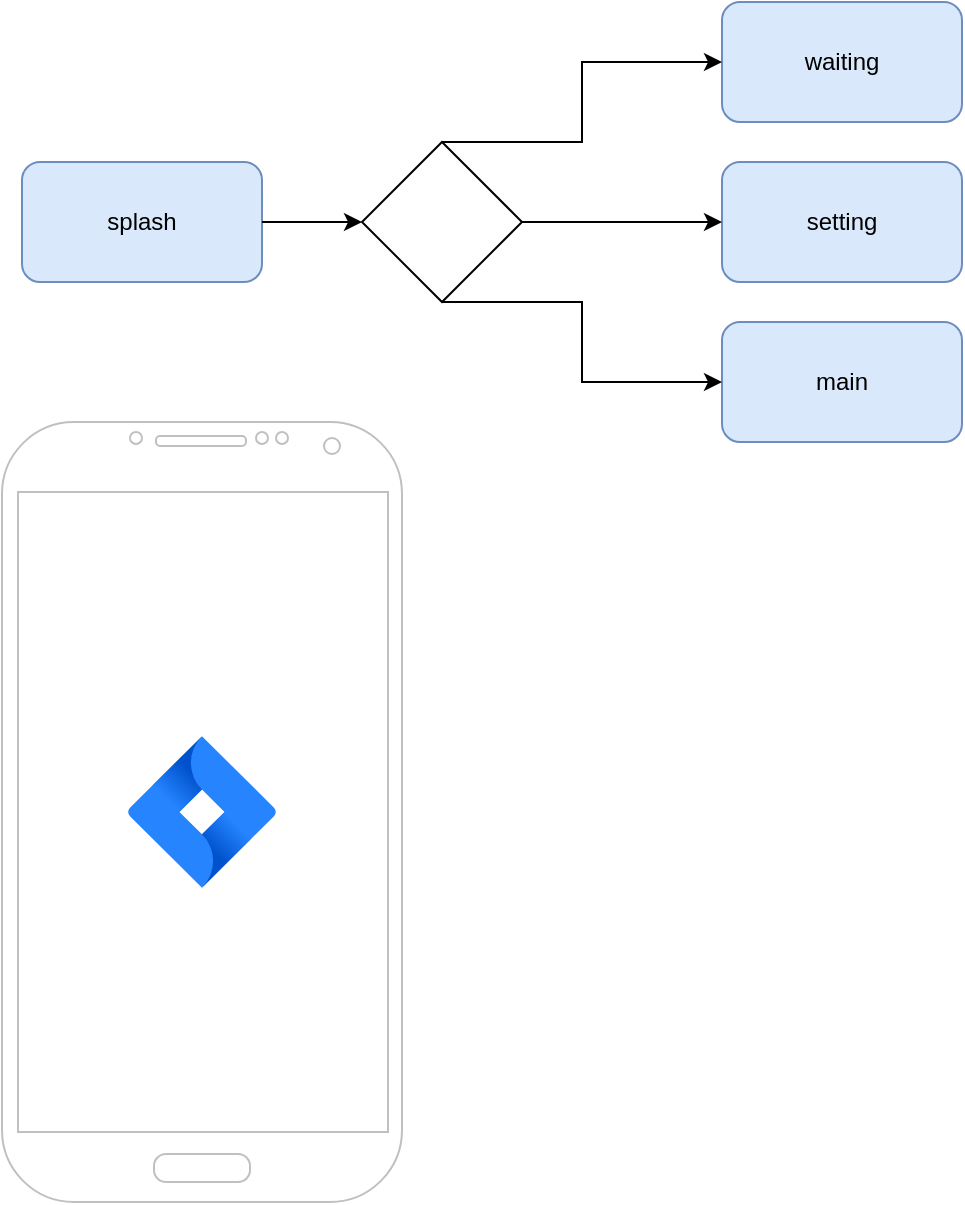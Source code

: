 <mxfile version="15.8.3" type="github" pages="4">
  <diagram id="C5RBs43oDa-KdzZeNtuy" name="splash">
    <mxGraphModel dx="786" dy="494" grid="1" gridSize="10" guides="1" tooltips="1" connect="1" arrows="1" fold="1" page="1" pageScale="1" pageWidth="827" pageHeight="1169" math="0" shadow="0">
      <root>
        <mxCell id="WIyWlLk6GJQsqaUBKTNV-0" />
        <mxCell id="WIyWlLk6GJQsqaUBKTNV-1" parent="WIyWlLk6GJQsqaUBKTNV-0" />
        <mxCell id="5xpum-bl5iMLg7xac366-0" value="splash" style="rounded=1;whiteSpace=wrap;html=1;fillColor=#dae8fc;strokeColor=#6c8ebf;" parent="WIyWlLk6GJQsqaUBKTNV-1" vertex="1">
          <mxGeometry x="90" y="120" width="120" height="60" as="geometry" />
        </mxCell>
        <mxCell id="5xpum-bl5iMLg7xac366-1" value="" style="rhombus;whiteSpace=wrap;html=1;" parent="WIyWlLk6GJQsqaUBKTNV-1" vertex="1">
          <mxGeometry x="260" y="110" width="80" height="80" as="geometry" />
        </mxCell>
        <mxCell id="5xpum-bl5iMLg7xac366-2" value="waiting" style="rounded=1;whiteSpace=wrap;html=1;fillColor=#dae8fc;strokeColor=#6c8ebf;" parent="WIyWlLk6GJQsqaUBKTNV-1" vertex="1">
          <mxGeometry x="440" y="40" width="120" height="60" as="geometry" />
        </mxCell>
        <mxCell id="5xpum-bl5iMLg7xac366-3" value="setting" style="rounded=1;whiteSpace=wrap;html=1;fillColor=#dae8fc;strokeColor=#6c8ebf;" parent="WIyWlLk6GJQsqaUBKTNV-1" vertex="1">
          <mxGeometry x="440" y="120" width="120" height="60" as="geometry" />
        </mxCell>
        <mxCell id="5xpum-bl5iMLg7xac366-4" value="main" style="rounded=1;whiteSpace=wrap;html=1;fillColor=#dae8fc;strokeColor=#6c8ebf;" parent="WIyWlLk6GJQsqaUBKTNV-1" vertex="1">
          <mxGeometry x="440" y="200" width="120" height="60" as="geometry" />
        </mxCell>
        <mxCell id="5xpum-bl5iMLg7xac366-8" value="" style="edgeStyle=elbowEdgeStyle;elbow=horizontal;endArrow=classic;html=1;rounded=0;exitX=0.5;exitY=0;exitDx=0;exitDy=0;entryX=0;entryY=0.5;entryDx=0;entryDy=0;" parent="WIyWlLk6GJQsqaUBKTNV-1" source="5xpum-bl5iMLg7xac366-1" target="5xpum-bl5iMLg7xac366-2" edge="1">
          <mxGeometry width="50" height="50" relative="1" as="geometry">
            <mxPoint x="370" y="140" as="sourcePoint" />
            <mxPoint x="420" y="90" as="targetPoint" />
          </mxGeometry>
        </mxCell>
        <mxCell id="5xpum-bl5iMLg7xac366-9" value="" style="edgeStyle=elbowEdgeStyle;elbow=horizontal;endArrow=classic;html=1;rounded=0;entryX=0;entryY=0.5;entryDx=0;entryDy=0;" parent="WIyWlLk6GJQsqaUBKTNV-1" edge="1">
          <mxGeometry width="50" height="50" relative="1" as="geometry">
            <mxPoint x="210" y="150" as="sourcePoint" />
            <mxPoint x="260" y="150" as="targetPoint" />
          </mxGeometry>
        </mxCell>
        <mxCell id="5xpum-bl5iMLg7xac366-10" value="" style="edgeStyle=elbowEdgeStyle;elbow=horizontal;endArrow=classic;html=1;rounded=0;entryX=0;entryY=0.5;entryDx=0;entryDy=0;exitX=1;exitY=0.5;exitDx=0;exitDy=0;" parent="WIyWlLk6GJQsqaUBKTNV-1" source="5xpum-bl5iMLg7xac366-1" target="5xpum-bl5iMLg7xac366-3" edge="1">
          <mxGeometry width="50" height="50" relative="1" as="geometry">
            <mxPoint x="350" y="160" as="sourcePoint" />
            <mxPoint x="450" y="80" as="targetPoint" />
          </mxGeometry>
        </mxCell>
        <mxCell id="5xpum-bl5iMLg7xac366-11" value="" style="edgeStyle=elbowEdgeStyle;elbow=horizontal;endArrow=classic;html=1;rounded=0;entryX=0;entryY=0.5;entryDx=0;entryDy=0;exitX=0.5;exitY=1;exitDx=0;exitDy=0;" parent="WIyWlLk6GJQsqaUBKTNV-1" source="5xpum-bl5iMLg7xac366-1" target="5xpum-bl5iMLg7xac366-4" edge="1">
          <mxGeometry width="50" height="50" relative="1" as="geometry">
            <mxPoint x="340" y="150" as="sourcePoint" />
            <mxPoint x="450" y="80" as="targetPoint" />
          </mxGeometry>
        </mxCell>
        <mxCell id="fwIop3vIWOmUfU-kBnE2-0" value="" style="verticalLabelPosition=bottom;verticalAlign=top;html=1;shadow=0;dashed=0;strokeWidth=1;shape=mxgraph.android.phone2;strokeColor=#c0c0c0;" vertex="1" parent="WIyWlLk6GJQsqaUBKTNV-1">
          <mxGeometry x="80" y="250" width="200" height="390" as="geometry" />
        </mxCell>
        <mxCell id="fwIop3vIWOmUfU-kBnE2-1" value="" style="image;image=img/lib/atlassian/Jira_Software_Logo.svg;" vertex="1" parent="WIyWlLk6GJQsqaUBKTNV-1">
          <mxGeometry x="143" y="407" width="74" height="76" as="geometry" />
        </mxCell>
      </root>
    </mxGraphModel>
  </diagram>
  <diagram id="9T6h2zNeUvlu5cpBUSs7" name="setting">
    <mxGraphModel dx="786" dy="494" grid="1" gridSize="10" guides="1" tooltips="1" connect="1" arrows="1" fold="1" page="1" pageScale="1" pageWidth="827" pageHeight="1169" math="0" shadow="0">
      <root>
        <mxCell id="ZFLbKmxvffqf2EXSExVg-0" />
        <mxCell id="ZFLbKmxvffqf2EXSExVg-1" parent="ZFLbKmxvffqf2EXSExVg-0" />
        <mxCell id="iC9Gfh6yuaCvdCF-_yrg-6" style="edgeStyle=orthogonalEdgeStyle;rounded=0;orthogonalLoop=1;jettySize=auto;html=1;exitX=0.5;exitY=1;exitDx=0;exitDy=0;entryX=0.5;entryY=0;entryDx=0;entryDy=0;" parent="ZFLbKmxvffqf2EXSExVg-1" source="iC9Gfh6yuaCvdCF-_yrg-2" target="iC9Gfh6yuaCvdCF-_yrg-3" edge="1">
          <mxGeometry relative="1" as="geometry" />
        </mxCell>
        <mxCell id="iC9Gfh6yuaCvdCF-_yrg-2" value="input&lt;br&gt;&lt;div&gt;&lt;div style=&quot;text-align: justify&quot;&gt;&lt;span style=&quot;white-space: pre&quot;&gt; &lt;/span&gt;email&lt;/div&gt;&lt;div style=&quot;text-align: center&quot;&gt;&lt;div style=&quot;text-align: justify&quot;&gt;&lt;span style=&quot;white-space: pre&quot;&gt; &lt;/span&gt;domain&lt;/div&gt;&lt;div style=&quot;text-align: justify&quot;&gt;&lt;font color=&quot;#97d077&quot;&gt;&lt;span style=&quot;white-space: pre&quot;&gt; imei / uuid&lt;/span&gt;&lt;br&gt;&lt;/font&gt;&lt;/div&gt;&lt;div style=&quot;text-align: justify&quot;&gt;&lt;span style=&quot;white-space: pre&quot;&gt;&lt;span style=&quot;white-space: pre&quot;&gt;&lt;font color=&quot;#97d077&quot;&gt; *device-info&lt;/font&gt;&lt;/span&gt;&lt;br&gt;&lt;/span&gt;&lt;/div&gt;&lt;/div&gt;&lt;/div&gt;" style="rounded=0;whiteSpace=wrap;html=1;align=left;" parent="ZFLbKmxvffqf2EXSExVg-1" vertex="1">
          <mxGeometry x="490" y="110" width="120" height="90" as="geometry" />
        </mxCell>
        <mxCell id="iC9Gfh6yuaCvdCF-_yrg-7" style="edgeStyle=orthogonalEdgeStyle;rounded=0;orthogonalLoop=1;jettySize=auto;html=1;exitX=0.5;exitY=1;exitDx=0;exitDy=0;entryX=0.5;entryY=0;entryDx=0;entryDy=0;" parent="ZFLbKmxvffqf2EXSExVg-1" source="iC9Gfh6yuaCvdCF-_yrg-3" target="iC9Gfh6yuaCvdCF-_yrg-5" edge="1">
          <mxGeometry relative="1" as="geometry" />
        </mxCell>
        <mxCell id="iC9Gfh6yuaCvdCF-_yrg-3" value="sukses &lt;br&gt;input?" style="rhombus;whiteSpace=wrap;html=1;align=center;" parent="ZFLbKmxvffqf2EXSExVg-1" vertex="1">
          <mxGeometry x="510" y="250" width="80" height="80" as="geometry" />
        </mxCell>
        <mxCell id="iC9Gfh6yuaCvdCF-_yrg-4" value="waiting" style="rounded=1;whiteSpace=wrap;html=1;align=center;fillColor=#dae8fc;strokeColor=#6c8ebf;" parent="ZFLbKmxvffqf2EXSExVg-1" vertex="1">
          <mxGeometry x="490" y="480" width="120" height="60" as="geometry" />
        </mxCell>
        <mxCell id="iC9Gfh6yuaCvdCF-_yrg-8" style="edgeStyle=orthogonalEdgeStyle;rounded=0;orthogonalLoop=1;jettySize=auto;html=1;exitX=0.5;exitY=1;exitDx=0;exitDy=0;entryX=0.5;entryY=0;entryDx=0;entryDy=0;" parent="ZFLbKmxvffqf2EXSExVg-1" source="iC9Gfh6yuaCvdCF-_yrg-5" target="iC9Gfh6yuaCvdCF-_yrg-4" edge="1">
          <mxGeometry relative="1" as="geometry" />
        </mxCell>
        <mxCell id="iC9Gfh6yuaCvdCF-_yrg-5" value="Config.registrationStatus=0" style="rounded=0;whiteSpace=wrap;html=1;align=center;" parent="ZFLbKmxvffqf2EXSExVg-1" vertex="1">
          <mxGeometry x="460" y="360" width="180" height="60" as="geometry" />
        </mxCell>
        <mxCell id="Ud8A59zaOkv788eBlPia-0" value="setting" style="text;html=1;strokeColor=none;fillColor=none;align=center;verticalAlign=middle;whiteSpace=wrap;rounded=0;fontColor=#000000;fontSize=32;" parent="ZFLbKmxvffqf2EXSExVg-1" vertex="1">
          <mxGeometry x="290" y="10" width="60" height="30" as="geometry" />
        </mxCell>
        <mxCell id="1I9Ab11Hd-vQ4LtbanYM-2" style="edgeStyle=orthogonalEdgeStyle;rounded=0;orthogonalLoop=1;jettySize=auto;html=1;exitX=1;exitY=0.5;exitDx=0;exitDy=0;fontSize=32;fontColor=#000000;" parent="ZFLbKmxvffqf2EXSExVg-1" source="1I9Ab11Hd-vQ4LtbanYM-0" target="1I9Ab11Hd-vQ4LtbanYM-1" edge="1">
          <mxGeometry relative="1" as="geometry" />
        </mxCell>
        <mxCell id="1I9Ab11Hd-vQ4LtbanYM-0" value="setting" style="rounded=1;whiteSpace=wrap;html=1;fillColor=#dae8fc;strokeColor=#6c8ebf;" parent="ZFLbKmxvffqf2EXSExVg-1" vertex="1">
          <mxGeometry x="40" y="160" width="120" height="60" as="geometry" />
        </mxCell>
        <mxCell id="1I9Ab11Hd-vQ4LtbanYM-1" value="waiting" style="rounded=1;whiteSpace=wrap;html=1;fillColor=#dae8fc;strokeColor=#6c8ebf;" parent="ZFLbKmxvffqf2EXSExVg-1" vertex="1">
          <mxGeometry x="220" y="160" width="120" height="60" as="geometry" />
        </mxCell>
        <mxCell id="kr-114io7C__xu6797Vl-0" value="" style="verticalLabelPosition=bottom;verticalAlign=top;html=1;shadow=0;dashed=0;strokeWidth=1;shape=mxgraph.android.phone2;strokeColor=#c0c0c0;" vertex="1" parent="ZFLbKmxvffqf2EXSExVg-1">
          <mxGeometry x="100" y="300" width="200" height="390" as="geometry" />
        </mxCell>
        <mxCell id="kr-114io7C__xu6797Vl-1" value="Email" style="fillColor=none;strokeColor=none;html=1;fontSize=11;fontStyle=0;align=left;fontColor=#596780;fontStyle=1;fontSize=11" vertex="1" parent="ZFLbKmxvffqf2EXSExVg-1">
          <mxGeometry x="120" y="360" width="240" height="20" as="geometry" />
        </mxCell>
        <mxCell id="kr-114io7C__xu6797Vl-2" value="" style="rounded=1;arcSize=9;align=left;spacingLeft=5;strokeColor=#4C9AFF;html=1;strokeWidth=2;fontSize=12" vertex="1" parent="ZFLbKmxvffqf2EXSExVg-1">
          <mxGeometry x="120" y="385" width="160" height="40" as="geometry" />
        </mxCell>
        <mxCell id="kr-114io7C__xu6797Vl-3" value="Domain" style="fillColor=none;strokeColor=none;html=1;fontSize=11;fontStyle=0;align=left;fontColor=#596780;fontStyle=1;fontSize=11" vertex="1" parent="ZFLbKmxvffqf2EXSExVg-1">
          <mxGeometry x="120" y="450" width="240" height="20" as="geometry" />
        </mxCell>
        <mxCell id="kr-114io7C__xu6797Vl-4" value="" style="rounded=1;arcSize=9;align=left;spacingLeft=5;strokeColor=#4C9AFF;html=1;strokeWidth=2;fontSize=12" vertex="1" parent="ZFLbKmxvffqf2EXSExVg-1">
          <mxGeometry x="120" y="475" width="160" height="40" as="geometry" />
        </mxCell>
        <mxCell id="kr-114io7C__xu6797Vl-5" value="Registrasi" style="rounded=1;fillColor=#0057D8;strokeColor=none;html=1;fontColor=#ffffff;align=center;verticalAlign=middle;fontStyle=0;fontSize=12;sketch=0;" vertex="1" parent="ZFLbKmxvffqf2EXSExVg-1">
          <mxGeometry x="120" y="610" width="160" height="33" as="geometry" />
        </mxCell>
      </root>
    </mxGraphModel>
  </diagram>
  <diagram id="pcnD4YYFad0Oh58ljTH_" name="waiting">
    <mxGraphModel dx="786" dy="494" grid="1" gridSize="10" guides="1" tooltips="1" connect="1" arrows="1" fold="1" page="1" pageScale="1" pageWidth="827" pageHeight="1169" math="0" shadow="0">
      <root>
        <mxCell id="b67yVV2CbHTxx935zKPT-0" />
        <mxCell id="b67yVV2CbHTxx935zKPT-1" parent="b67yVV2CbHTxx935zKPT-0" />
        <mxCell id="5WSxD3SDxGkhQ-_QZk2O-0" style="edgeStyle=orthogonalEdgeStyle;rounded=0;orthogonalLoop=1;jettySize=auto;html=1;exitX=0.5;exitY=1;exitDx=0;exitDy=0;entryX=0.5;entryY=0;entryDx=0;entryDy=0;fontSize=32;fontColor=#000000;" parent="b67yVV2CbHTxx935zKPT-1" source="FO7eTwKawd_6slZYl17H-0" target="FO7eTwKawd_6slZYl17H-1" edge="1">
          <mxGeometry relative="1" as="geometry" />
        </mxCell>
        <mxCell id="FO7eTwKawd_6slZYl17H-0" value="input&lt;br&gt;&lt;div&gt;&lt;div style=&quot;text-align: justify&quot;&gt;&lt;span style=&quot;white-space: pre&quot;&gt; imei / uuid&lt;/span&gt;&lt;/div&gt;&lt;/div&gt;" style="rounded=0;whiteSpace=wrap;html=1;align=left;" parent="b67yVV2CbHTxx935zKPT-1" vertex="1">
          <mxGeometry x="520" y="130" width="120" height="90" as="geometry" />
        </mxCell>
        <mxCell id="5WSxD3SDxGkhQ-_QZk2O-1" style="edgeStyle=orthogonalEdgeStyle;rounded=0;orthogonalLoop=1;jettySize=auto;html=1;exitX=0.5;exitY=1;exitDx=0;exitDy=0;entryX=0.438;entryY=0.033;entryDx=0;entryDy=0;entryPerimeter=0;fontSize=32;fontColor=#000000;" parent="b67yVV2CbHTxx935zKPT-1" source="FO7eTwKawd_6slZYl17H-1" target="FO7eTwKawd_6slZYl17H-2" edge="1">
          <mxGeometry relative="1" as="geometry" />
        </mxCell>
        <mxCell id="5WSxD3SDxGkhQ-_QZk2O-2" style="edgeStyle=orthogonalEdgeStyle;rounded=0;orthogonalLoop=1;jettySize=auto;html=1;exitX=1;exitY=0.5;exitDx=0;exitDy=0;fontSize=32;fontColor=#000000;" parent="b67yVV2CbHTxx935zKPT-1" source="FO7eTwKawd_6slZYl17H-1" target="FO7eTwKawd_6slZYl17H-3" edge="1">
          <mxGeometry relative="1" as="geometry" />
        </mxCell>
        <mxCell id="FO7eTwKawd_6slZYl17H-1" value="registration-status=1" style="rhombus;whiteSpace=wrap;html=1;fontColor=#000000;align=center;" parent="b67yVV2CbHTxx935zKPT-1" vertex="1">
          <mxGeometry x="485" y="270" width="190" height="80" as="geometry" />
        </mxCell>
        <mxCell id="34TLOQLrQ9k5eENLE42t-1" style="edgeStyle=orthogonalEdgeStyle;rounded=0;orthogonalLoop=1;jettySize=auto;html=1;exitX=0.5;exitY=1;exitDx=0;exitDy=0;fontSize=32;fontColor=#000000;" parent="b67yVV2CbHTxx935zKPT-1" source="FO7eTwKawd_6slZYl17H-2" target="34TLOQLrQ9k5eENLE42t-0" edge="1">
          <mxGeometry relative="1" as="geometry" />
        </mxCell>
        <mxCell id="FO7eTwKawd_6slZYl17H-2" value="Config.registrationStatus=1&lt;br&gt;Config.registrationID = registration-id&lt;br&gt;Config.realName = realname" style="rounded=0;whiteSpace=wrap;html=1;fontColor=#000000;align=left;" parent="b67yVV2CbHTxx935zKPT-1" vertex="1">
          <mxGeometry x="360" y="400" width="210" height="60" as="geometry" />
        </mxCell>
        <mxCell id="FO7eTwKawd_6slZYl17H-3" value="show dialog(masih menunggu persetujuan admin)" style="rounded=0;whiteSpace=wrap;html=1;fontColor=#000000;align=left;" parent="b67yVV2CbHTxx935zKPT-1" vertex="1">
          <mxGeometry x="600" y="400" width="210" height="60" as="geometry" />
        </mxCell>
        <mxCell id="DdCJzkVXxh1bZI6vxWal-0" value="waiting" style="text;html=1;strokeColor=none;fillColor=none;align=center;verticalAlign=middle;whiteSpace=wrap;rounded=0;fontColor=#000000;fontSize=32;" parent="b67yVV2CbHTxx935zKPT-1" vertex="1">
          <mxGeometry x="280" y="30" width="60" height="30" as="geometry" />
        </mxCell>
        <mxCell id="mxPoAMpW676I-eVBqQ5T-0" style="edgeStyle=orthogonalEdgeStyle;rounded=0;orthogonalLoop=1;jettySize=auto;html=1;exitX=1;exitY=0.5;exitDx=0;exitDy=0;fontSize=32;fontColor=#000000;" parent="b67yVV2CbHTxx935zKPT-1" source="mxPoAMpW676I-eVBqQ5T-1" target="mxPoAMpW676I-eVBqQ5T-2" edge="1">
          <mxGeometry relative="1" as="geometry" />
        </mxCell>
        <mxCell id="mxPoAMpW676I-eVBqQ5T-1" value="waiting" style="rounded=1;whiteSpace=wrap;html=1;fillColor=#dae8fc;strokeColor=#6c8ebf;" parent="b67yVV2CbHTxx935zKPT-1" vertex="1">
          <mxGeometry x="20" y="170" width="120" height="60" as="geometry" />
        </mxCell>
        <mxCell id="mxPoAMpW676I-eVBqQ5T-2" value="main" style="rounded=1;whiteSpace=wrap;html=1;fillColor=#dae8fc;strokeColor=#6c8ebf;" parent="b67yVV2CbHTxx935zKPT-1" vertex="1">
          <mxGeometry x="200" y="170" width="120" height="60" as="geometry" />
        </mxCell>
        <mxCell id="34TLOQLrQ9k5eENLE42t-0" value="main" style="rounded=1;whiteSpace=wrap;html=1;fillColor=#dae8fc;strokeColor=#6c8ebf;" parent="b67yVV2CbHTxx935zKPT-1" vertex="1">
          <mxGeometry x="405" y="520" width="120" height="60" as="geometry" />
        </mxCell>
        <mxCell id="4_LKbQoFK64YgXa1F1TW-0" value="" style="verticalLabelPosition=bottom;verticalAlign=top;html=1;shadow=0;dashed=0;strokeWidth=1;shape=mxgraph.android.phone2;strokeColor=#c0c0c0;" vertex="1" parent="b67yVV2CbHTxx935zKPT-1">
          <mxGeometry x="40" y="290" width="200" height="390" as="geometry" />
        </mxCell>
        <mxCell id="4_LKbQoFK64YgXa1F1TW-3" value="Periksa Registrasi" style="rounded=1;fillColor=#0057D8;strokeColor=none;html=1;fontColor=#ffffff;align=center;verticalAlign=middle;fontStyle=0;fontSize=12;sketch=0;" vertex="1" parent="b67yVV2CbHTxx935zKPT-1">
          <mxGeometry x="60" y="600" width="160" height="33" as="geometry" />
        </mxCell>
        <mxCell id="4_LKbQoFK64YgXa1F1TW-5" value="" style="html=1;shadow=0;dashed=0;shape=mxgraph.basic.arc;startAngle=0.25;endAngle=1;strokeWidth=4;strokeColor=#0085FC;" vertex="1" parent="b67yVV2CbHTxx935zKPT-1">
          <mxGeometry x="125" y="430" width="30" height="30" as="geometry" />
        </mxCell>
      </root>
    </mxGraphModel>
  </diagram>
  <diagram id="K0YdIIozbsi1asIMSzLt" name="main">
    <mxGraphModel dx="786" dy="494" grid="1" gridSize="10" guides="1" tooltips="1" connect="1" arrows="1" fold="1" page="1" pageScale="1" pageWidth="827" pageHeight="1169" math="0" shadow="0">
      <root>
        <mxCell id="EySV8SmrMZvwTpu5ToDG-0" />
        <mxCell id="EySV8SmrMZvwTpu5ToDG-1" parent="EySV8SmrMZvwTpu5ToDG-0" />
        <mxCell id="EySV8SmrMZvwTpu5ToDG-2" value="connect mqtt service" style="rounded=0;whiteSpace=wrap;html=1;fontColor=#000000;align=left;" parent="EySV8SmrMZvwTpu5ToDG-1" vertex="1">
          <mxGeometry x="420" y="90" width="120" height="60" as="geometry" />
        </mxCell>
        <mxCell id="EySV8SmrMZvwTpu5ToDG-3" value="Main" style="text;html=1;strokeColor=none;fillColor=none;align=center;verticalAlign=middle;whiteSpace=wrap;rounded=0;fontColor=#000000;fontSize=32;" parent="EySV8SmrMZvwTpu5ToDG-1" vertex="1">
          <mxGeometry x="240" y="10" width="60" height="30" as="geometry" />
        </mxCell>
        <mxCell id="Tw_tIr8MnP_IJW92tr_q-0" value="" style="verticalLabelPosition=bottom;verticalAlign=top;html=1;shadow=0;dashed=0;strokeWidth=1;shape=mxgraph.android.phone2;strokeColor=#c0c0c0;" vertex="1" parent="EySV8SmrMZvwTpu5ToDG-1">
          <mxGeometry x="80" y="80" width="200" height="390" as="geometry" />
        </mxCell>
      </root>
    </mxGraphModel>
  </diagram>
</mxfile>
